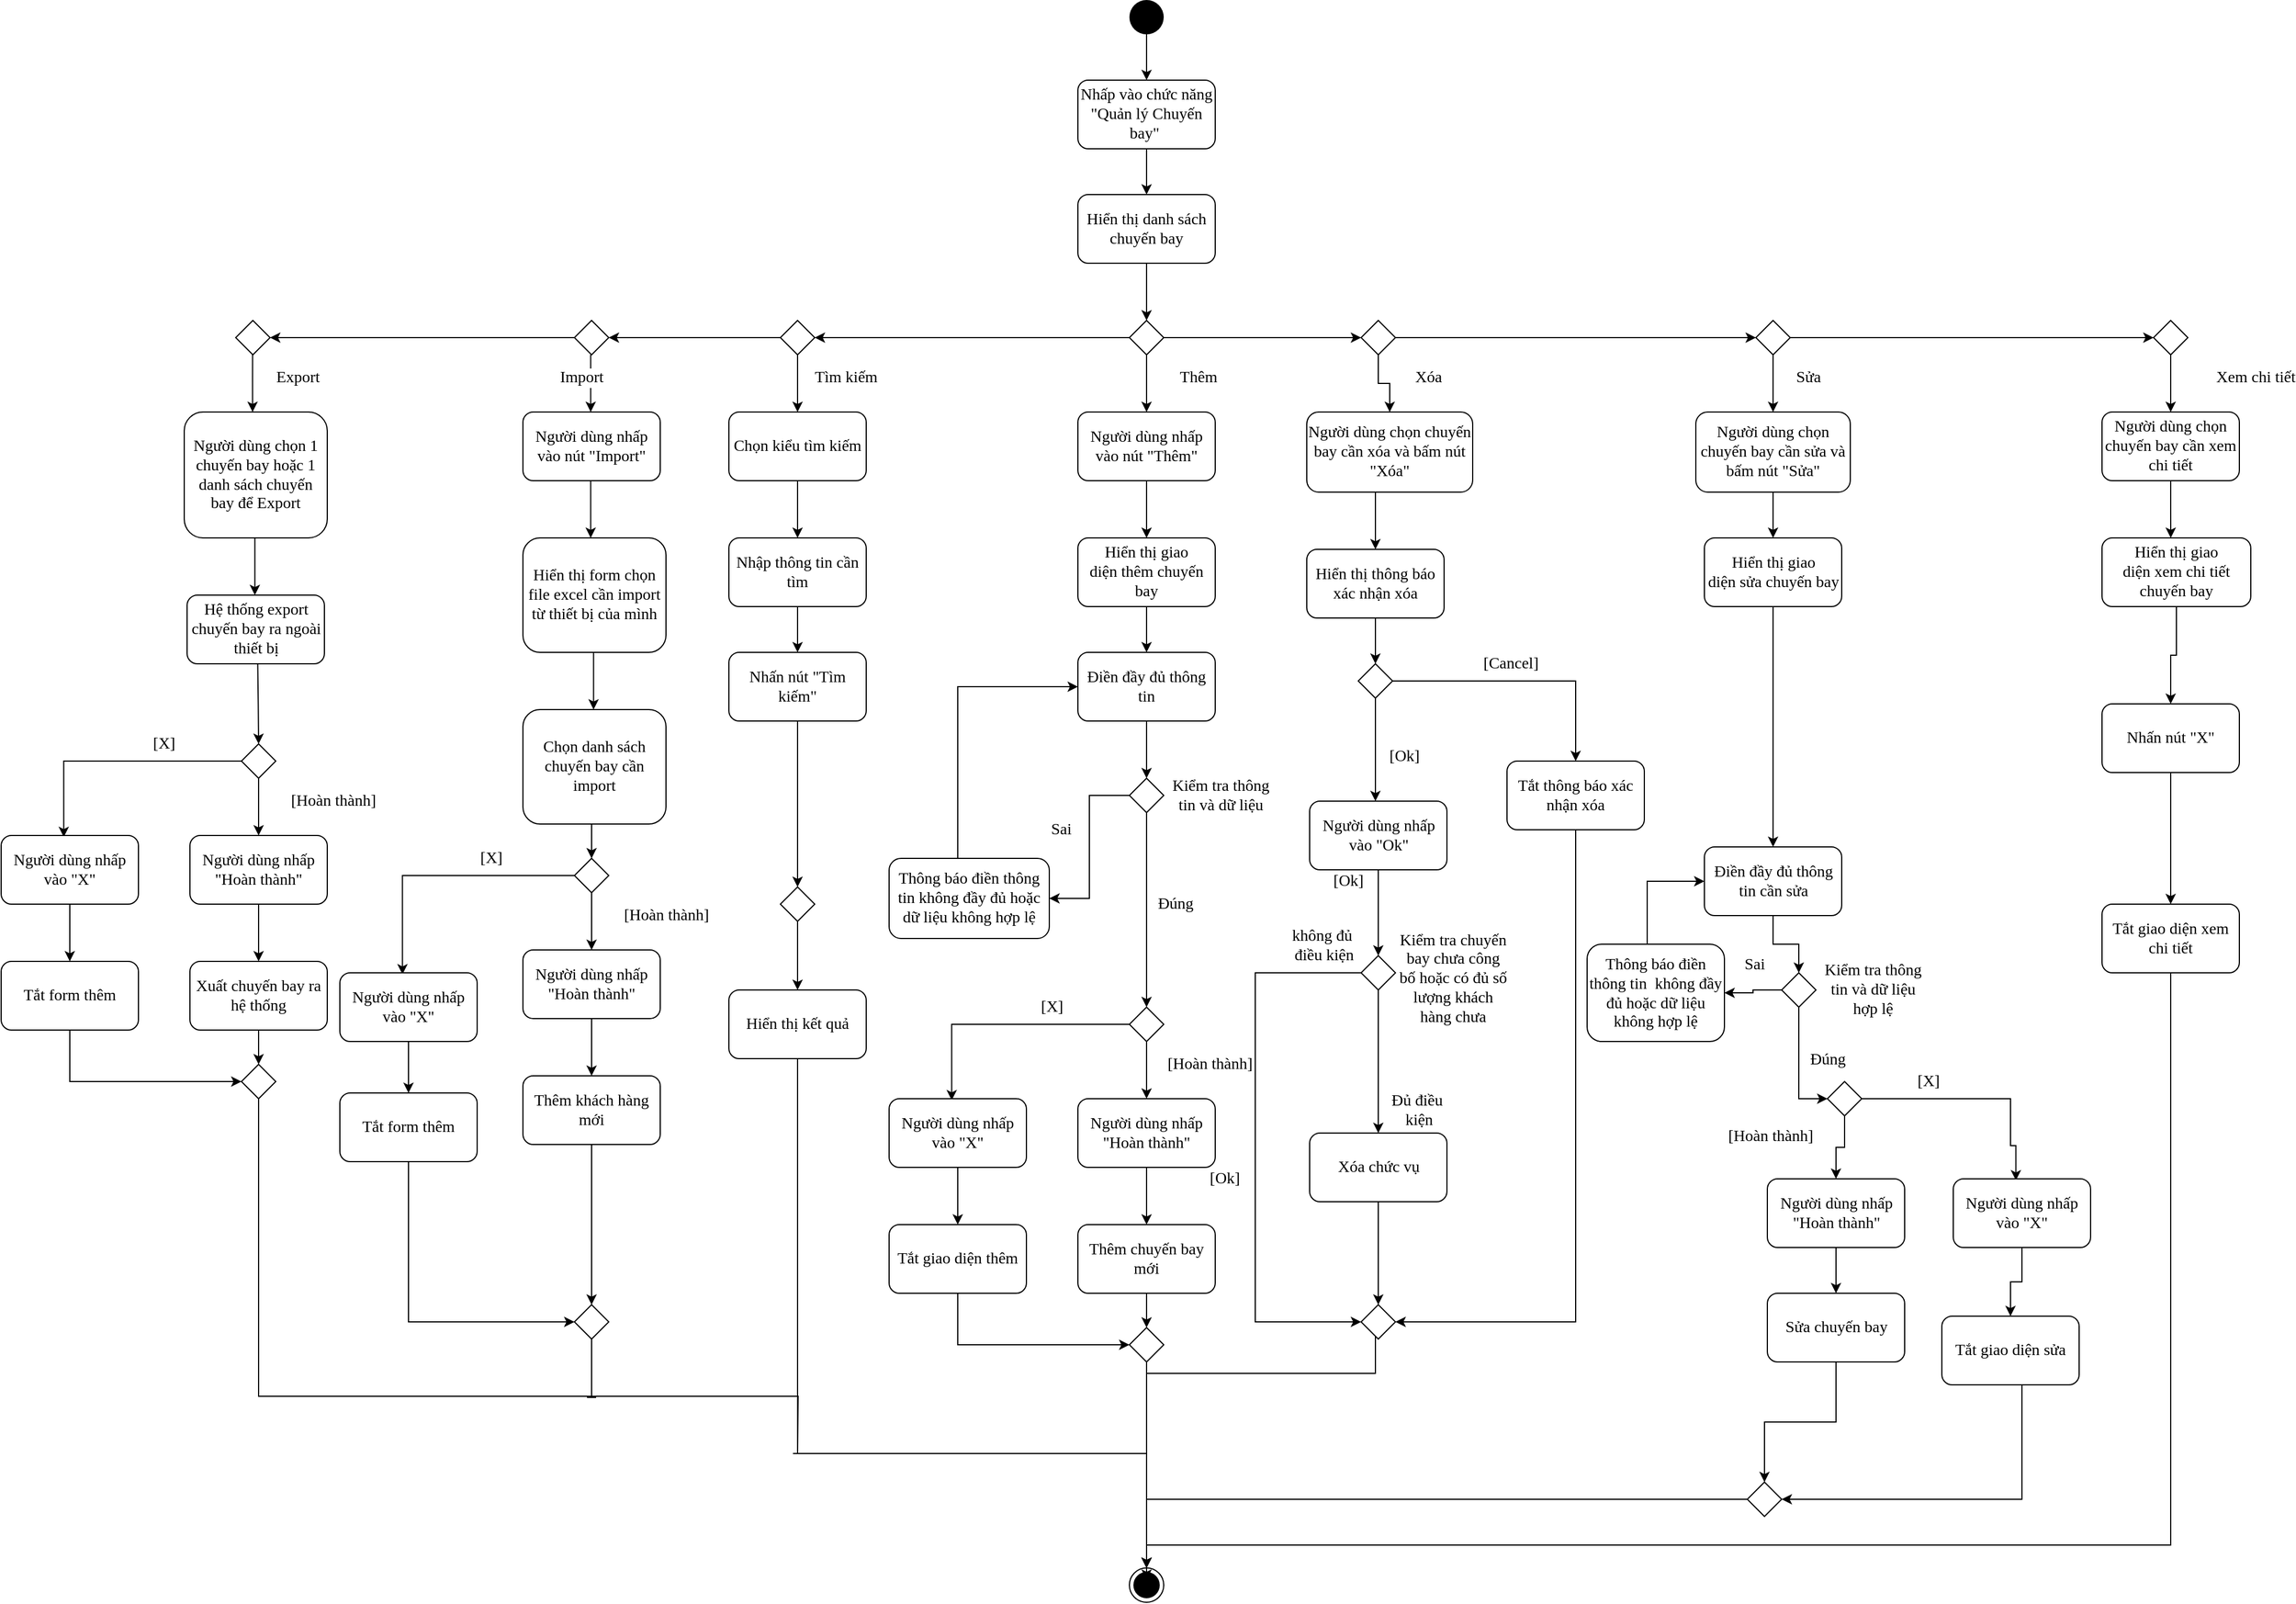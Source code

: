 <mxfile version="16.1.0" type="google"><diagram id="R2lEEEUBdFMjLlhIrx00" name="Page-1"><mxGraphModel dx="1718" dy="425" grid="1" gridSize="10" guides="1" tooltips="1" connect="1" arrows="1" fold="1" page="1" pageScale="1" pageWidth="850" pageHeight="1100" math="0" shadow="0" extFonts="Permanent Marker^https://fonts.googleapis.com/css?family=Permanent+Marker"><root><mxCell id="0"/><mxCell id="1" parent="0"/><mxCell id="jmTjgNP2P7F3Bkc6Ogm5-1" style="edgeStyle=orthogonalEdgeStyle;rounded=0;orthogonalLoop=1;jettySize=auto;html=1;fontFamily=Verdana;fontSize=14;" edge="1" parent="1" source="jmTjgNP2P7F3Bkc6Ogm5-2" target="jmTjgNP2P7F3Bkc6Ogm5-4"><mxGeometry relative="1" as="geometry"/></mxCell><mxCell id="jmTjgNP2P7F3Bkc6Ogm5-2" value="" style="ellipse;fillColor=#000000;strokeColor=none;fontFamily=Verdana;fontSize=14;" vertex="1" parent="1"><mxGeometry x="370" y="70" width="30" height="30" as="geometry"/></mxCell><mxCell id="jmTjgNP2P7F3Bkc6Ogm5-3" style="edgeStyle=orthogonalEdgeStyle;rounded=0;orthogonalLoop=1;jettySize=auto;html=1;fontFamily=Verdana;fontSize=14;" edge="1" parent="1" source="jmTjgNP2P7F3Bkc6Ogm5-4" target="jmTjgNP2P7F3Bkc6Ogm5-6"><mxGeometry relative="1" as="geometry"/></mxCell><mxCell id="jmTjgNP2P7F3Bkc6Ogm5-4" value="Nhấp vào chức năng &quot;Quản lý Chuyến bay&quot;&amp;nbsp;" style="rounded=1;whiteSpace=wrap;html=1;fontFamily=Verdana;fontSize=14;" vertex="1" parent="1"><mxGeometry x="325" y="140" width="120" height="60" as="geometry"/></mxCell><mxCell id="jmTjgNP2P7F3Bkc6Ogm5-5" style="edgeStyle=orthogonalEdgeStyle;rounded=0;orthogonalLoop=1;jettySize=auto;html=1;entryX=0.5;entryY=0;entryDx=0;entryDy=0;fontFamily=Verdana;fontSize=14;" edge="1" parent="1" source="jmTjgNP2P7F3Bkc6Ogm5-6" target="jmTjgNP2P7F3Bkc6Ogm5-13"><mxGeometry relative="1" as="geometry"/></mxCell><mxCell id="jmTjgNP2P7F3Bkc6Ogm5-6" value="&lt;span style=&quot;font-size: 14px&quot;&gt;Hiển thị danh sách chuyến bay&lt;/span&gt;" style="rounded=1;whiteSpace=wrap;html=1;fontFamily=Verdana;fontSize=14;" vertex="1" parent="1"><mxGeometry x="325" y="240" width="120" height="60" as="geometry"/></mxCell><mxCell id="jmTjgNP2P7F3Bkc6Ogm5-7" style="edgeStyle=orthogonalEdgeStyle;rounded=0;orthogonalLoop=1;jettySize=auto;html=1;fontFamily=Verdana;entryX=0.5;entryY=0;entryDx=0;entryDy=0;fontSize=14;" edge="1" parent="1" source="jmTjgNP2P7F3Bkc6Ogm5-13" target="jmTjgNP2P7F3Bkc6Ogm5-25"><mxGeometry relative="1" as="geometry"><mxPoint x="390" y="430" as="targetPoint"/><Array as="points"/></mxGeometry></mxCell><mxCell id="jmTjgNP2P7F3Bkc6Ogm5-8" value="Thêm" style="edgeLabel;html=1;align=center;verticalAlign=middle;resizable=0;points=[];fontFamily=Verdana;fontSize=14;" vertex="1" connectable="0" parent="jmTjgNP2P7F3Bkc6Ogm5-7"><mxGeometry x="0.241" y="1" relative="1" as="geometry"><mxPoint x="44" y="-10.83" as="offset"/></mxGeometry></mxCell><mxCell id="jmTjgNP2P7F3Bkc6Ogm5-9" style="edgeStyle=orthogonalEdgeStyle;rounded=0;orthogonalLoop=1;jettySize=auto;html=1;entryX=0;entryY=0.5;entryDx=0;entryDy=0;fontFamily=Verdana;fontSize=14;" edge="1" parent="1" source="jmTjgNP2P7F3Bkc6Ogm5-13" target="jmTjgNP2P7F3Bkc6Ogm5-38"><mxGeometry relative="1" as="geometry"/></mxCell><mxCell id="jmTjgNP2P7F3Bkc6Ogm5-10" value="Xóa" style="edgeLabel;html=1;align=center;verticalAlign=middle;resizable=0;points=[];fontFamily=Verdana;fontSize=14;" vertex="1" connectable="0" parent="jmTjgNP2P7F3Bkc6Ogm5-9"><mxGeometry x="0.148" y="2" relative="1" as="geometry"><mxPoint x="132" y="37" as="offset"/></mxGeometry></mxCell><mxCell id="jmTjgNP2P7F3Bkc6Ogm5-11" style="edgeStyle=orthogonalEdgeStyle;rounded=0;orthogonalLoop=1;jettySize=auto;html=1;entryX=1;entryY=0.5;entryDx=0;entryDy=0;fontFamily=Verdana;fontSize=14;" edge="1" parent="1" source="jmTjgNP2P7F3Bkc6Ogm5-13" target="jmTjgNP2P7F3Bkc6Ogm5-77"><mxGeometry relative="1" as="geometry"/></mxCell><mxCell id="jmTjgNP2P7F3Bkc6Ogm5-12" value="&lt;span style=&quot;font-size: 14px&quot;&gt;Tìm kiếm&lt;/span&gt;" style="edgeLabel;html=1;align=center;verticalAlign=middle;resizable=0;points=[];fontFamily=Verdana;fontSize=14;" vertex="1" connectable="0" parent="jmTjgNP2P7F3Bkc6Ogm5-11"><mxGeometry x="0.184" y="2" relative="1" as="geometry"><mxPoint x="-85" y="33" as="offset"/></mxGeometry></mxCell><mxCell id="jmTjgNP2P7F3Bkc6Ogm5-13" value="" style="rhombus;fontFamily=Verdana;fontSize=14;" vertex="1" parent="1"><mxGeometry x="370" y="350" width="30" height="30" as="geometry"/></mxCell><mxCell id="jmTjgNP2P7F3Bkc6Ogm5-14" style="edgeStyle=orthogonalEdgeStyle;rounded=0;orthogonalLoop=1;jettySize=auto;html=1;fontFamily=Verdana;fontSize=14;" edge="1" parent="1" source="jmTjgNP2P7F3Bkc6Ogm5-15" target="jmTjgNP2P7F3Bkc6Ogm5-17"><mxGeometry relative="1" as="geometry"/></mxCell><mxCell id="jmTjgNP2P7F3Bkc6Ogm5-15" value="&lt;span style=&quot;font-size: 14px&quot;&gt;Hiển thị&amp;nbsp;&lt;/span&gt;giao diện&lt;span style=&quot;font-size: 14px&quot;&gt;&amp;nbsp;thêm chuyến bay&lt;br&gt;&lt;/span&gt;" style="rounded=1;whiteSpace=wrap;html=1;fontFamily=Verdana;fontSize=14;" vertex="1" parent="1"><mxGeometry x="325" y="540" width="120" height="60" as="geometry"/></mxCell><mxCell id="jmTjgNP2P7F3Bkc6Ogm5-16" style="edgeStyle=orthogonalEdgeStyle;rounded=0;orthogonalLoop=1;jettySize=auto;html=1;entryX=0.5;entryY=0;entryDx=0;entryDy=0;fontFamily=Verdana;fontSize=14;" edge="1" parent="1" source="jmTjgNP2P7F3Bkc6Ogm5-17" target="jmTjgNP2P7F3Bkc6Ogm5-88"><mxGeometry relative="1" as="geometry"/></mxCell><mxCell id="jmTjgNP2P7F3Bkc6Ogm5-17" value="Điền đầy đủ thông tin" style="rounded=1;whiteSpace=wrap;html=1;fontFamily=Verdana;fontSize=14;" vertex="1" parent="1"><mxGeometry x="325" y="640" width="120" height="60" as="geometry"/></mxCell><mxCell id="jmTjgNP2P7F3Bkc6Ogm5-18" style="edgeStyle=orthogonalEdgeStyle;rounded=0;orthogonalLoop=1;jettySize=auto;html=1;fontFamily=Verdana;fontSize=14;" edge="1" parent="1" source="jmTjgNP2P7F3Bkc6Ogm5-19" target="jmTjgNP2P7F3Bkc6Ogm5-27"><mxGeometry relative="1" as="geometry"/></mxCell><mxCell id="jmTjgNP2P7F3Bkc6Ogm5-19" value="Người dùng nhấp &quot;Hoàn thành&quot;" style="rounded=1;whiteSpace=wrap;html=1;fontFamily=Verdana;fontSize=14;" vertex="1" parent="1"><mxGeometry x="325" y="1030" width="120" height="60" as="geometry"/></mxCell><mxCell id="jmTjgNP2P7F3Bkc6Ogm5-20" value="[Hoàn thành]" style="edgeStyle=orthogonalEdgeStyle;rounded=0;orthogonalLoop=1;jettySize=auto;html=1;entryX=0.5;entryY=0;entryDx=0;entryDy=0;fontFamily=Verdana;fontSize=14;" edge="1" parent="1" source="jmTjgNP2P7F3Bkc6Ogm5-23" target="jmTjgNP2P7F3Bkc6Ogm5-19"><mxGeometry x="-0.2" y="55" relative="1" as="geometry"><Array as="points"><mxPoint x="385" y="1000"/><mxPoint x="385" y="1000"/></Array><mxPoint as="offset"/></mxGeometry></mxCell><mxCell id="jmTjgNP2P7F3Bkc6Ogm5-21" style="edgeStyle=orthogonalEdgeStyle;rounded=0;orthogonalLoop=1;jettySize=auto;html=1;entryX=0.456;entryY=0.023;entryDx=0;entryDy=0;entryPerimeter=0;fontFamily=Verdana;fontSize=14;" edge="1" parent="1" source="jmTjgNP2P7F3Bkc6Ogm5-23" target="jmTjgNP2P7F3Bkc6Ogm5-29"><mxGeometry relative="1" as="geometry"/></mxCell><mxCell id="jmTjgNP2P7F3Bkc6Ogm5-22" value="[X]" style="edgeLabel;html=1;align=center;verticalAlign=middle;resizable=0;points=[];fontFamily=Verdana;fontSize=14;" vertex="1" connectable="0" parent="jmTjgNP2P7F3Bkc6Ogm5-21"><mxGeometry x="-0.407" relative="1" as="geometry"><mxPoint x="-3.17" y="-15" as="offset"/></mxGeometry></mxCell><mxCell id="jmTjgNP2P7F3Bkc6Ogm5-23" value="" style="rhombus;fontFamily=Verdana;fontSize=14;" vertex="1" parent="1"><mxGeometry x="370" y="950" width="30" height="30" as="geometry"/></mxCell><mxCell id="jmTjgNP2P7F3Bkc6Ogm5-24" style="edgeStyle=orthogonalEdgeStyle;rounded=0;orthogonalLoop=1;jettySize=auto;html=1;fontFamily=Verdana;fontSize=14;" edge="1" parent="1" source="jmTjgNP2P7F3Bkc6Ogm5-25" target="jmTjgNP2P7F3Bkc6Ogm5-15"><mxGeometry relative="1" as="geometry"/></mxCell><mxCell id="jmTjgNP2P7F3Bkc6Ogm5-25" value="Người dùng nhấp vào nút &quot;Thêm&quot;" style="rounded=1;whiteSpace=wrap;html=1;fontFamily=Verdana;fontSize=14;" vertex="1" parent="1"><mxGeometry x="325" y="430" width="120" height="60" as="geometry"/></mxCell><mxCell id="jmTjgNP2P7F3Bkc6Ogm5-26" style="edgeStyle=orthogonalEdgeStyle;rounded=0;orthogonalLoop=1;jettySize=auto;html=1;entryX=0.5;entryY=0;entryDx=0;entryDy=0;fontFamily=Verdana;fontSize=14;" edge="1" parent="1" source="jmTjgNP2P7F3Bkc6Ogm5-27" target="jmTjgNP2P7F3Bkc6Ogm5-34"><mxGeometry relative="1" as="geometry"/></mxCell><mxCell id="jmTjgNP2P7F3Bkc6Ogm5-27" value="Thêm chuyến bay mới" style="rounded=1;whiteSpace=wrap;html=1;fontFamily=Verdana;fontSize=14;" vertex="1" parent="1"><mxGeometry x="325" y="1140" width="120" height="60" as="geometry"/></mxCell><mxCell id="jmTjgNP2P7F3Bkc6Ogm5-28" style="edgeStyle=orthogonalEdgeStyle;rounded=0;orthogonalLoop=1;jettySize=auto;html=1;entryX=0.5;entryY=0;entryDx=0;entryDy=0;fontFamily=Verdana;fontSize=14;" edge="1" parent="1" source="jmTjgNP2P7F3Bkc6Ogm5-29" target="jmTjgNP2P7F3Bkc6Ogm5-31"><mxGeometry relative="1" as="geometry"/></mxCell><mxCell id="jmTjgNP2P7F3Bkc6Ogm5-29" value="Người dùng nhấp vào &quot;X&quot;" style="rounded=1;whiteSpace=wrap;html=1;fontFamily=Verdana;fontSize=14;" vertex="1" parent="1"><mxGeometry x="160" y="1030" width="120" height="60" as="geometry"/></mxCell><mxCell id="jmTjgNP2P7F3Bkc6Ogm5-30" style="edgeStyle=orthogonalEdgeStyle;rounded=0;orthogonalLoop=1;jettySize=auto;html=1;entryX=0;entryY=0.5;entryDx=0;entryDy=0;fontFamily=Verdana;fontSize=14;" edge="1" parent="1" source="jmTjgNP2P7F3Bkc6Ogm5-31" target="jmTjgNP2P7F3Bkc6Ogm5-34"><mxGeometry relative="1" as="geometry"><Array as="points"><mxPoint x="220" y="1245"/></Array></mxGeometry></mxCell><mxCell id="jmTjgNP2P7F3Bkc6Ogm5-31" value="&lt;span style=&quot;font-size: 14px&quot;&gt;Tắt&amp;nbsp;&lt;/span&gt;giao diện&lt;span style=&quot;font-size: 14px&quot;&gt;&amp;nbsp;thêm&lt;/span&gt;" style="rounded=1;whiteSpace=wrap;html=1;fontFamily=Verdana;fontSize=14;" vertex="1" parent="1"><mxGeometry x="160" y="1140" width="120" height="60" as="geometry"/></mxCell><mxCell id="jmTjgNP2P7F3Bkc6Ogm5-32" value="" style="ellipse;html=1;shape=endState;fillColor=#000000;strokeColor=#000000;fontFamily=Verdana;fontSize=14;" vertex="1" parent="1"><mxGeometry x="370" y="1440" width="30" height="30" as="geometry"/></mxCell><mxCell id="jmTjgNP2P7F3Bkc6Ogm5-33" style="edgeStyle=orthogonalEdgeStyle;rounded=0;orthogonalLoop=1;jettySize=auto;html=1;fontFamily=Verdana;fontSize=14;" edge="1" parent="1" source="jmTjgNP2P7F3Bkc6Ogm5-34" target="jmTjgNP2P7F3Bkc6Ogm5-32"><mxGeometry relative="1" as="geometry"/></mxCell><mxCell id="jmTjgNP2P7F3Bkc6Ogm5-34" value="" style="rhombus;fontFamily=Verdana;fontSize=14;" vertex="1" parent="1"><mxGeometry x="370" y="1230" width="30" height="30" as="geometry"/></mxCell><mxCell id="jmTjgNP2P7F3Bkc6Ogm5-35" style="edgeStyle=orthogonalEdgeStyle;rounded=0;orthogonalLoop=1;jettySize=auto;html=1;entryX=0.5;entryY=0;entryDx=0;entryDy=0;fontFamily=Verdana;fontSize=14;" edge="1" parent="1" source="jmTjgNP2P7F3Bkc6Ogm5-38" target="jmTjgNP2P7F3Bkc6Ogm5-40"><mxGeometry relative="1" as="geometry"/></mxCell><mxCell id="jmTjgNP2P7F3Bkc6Ogm5-36" style="edgeStyle=orthogonalEdgeStyle;rounded=0;orthogonalLoop=1;jettySize=auto;html=1;fontFamily=Verdana;fontSize=14;" edge="1" parent="1" source="jmTjgNP2P7F3Bkc6Ogm5-38" target="jmTjgNP2P7F3Bkc6Ogm5-58"><mxGeometry relative="1" as="geometry"/></mxCell><mxCell id="jmTjgNP2P7F3Bkc6Ogm5-37" value="Sửa" style="edgeLabel;html=1;align=center;verticalAlign=middle;resizable=0;points=[];fontFamily=Verdana;fontSize=14;" vertex="1" connectable="0" parent="jmTjgNP2P7F3Bkc6Ogm5-36"><mxGeometry x="-0.197" y="3" relative="1" as="geometry"><mxPoint x="234" y="38" as="offset"/></mxGeometry></mxCell><mxCell id="jmTjgNP2P7F3Bkc6Ogm5-38" value="" style="rhombus;fontFamily=Verdana;fontSize=14;" vertex="1" parent="1"><mxGeometry x="572.5" y="350" width="30" height="30" as="geometry"/></mxCell><mxCell id="jmTjgNP2P7F3Bkc6Ogm5-39" style="edgeStyle=orthogonalEdgeStyle;rounded=0;orthogonalLoop=1;jettySize=auto;html=1;fontFamily=Verdana;fontSize=14;" edge="1" parent="1" source="jmTjgNP2P7F3Bkc6Ogm5-40" target="jmTjgNP2P7F3Bkc6Ogm5-42"><mxGeometry relative="1" as="geometry"><Array as="points"><mxPoint x="585" y="510"/><mxPoint x="585" y="510"/></Array></mxGeometry></mxCell><mxCell id="jmTjgNP2P7F3Bkc6Ogm5-40" value="Người dùng chọn chuyến bay cần xóa và bấm nút &quot;Xóa&quot;" style="rounded=1;whiteSpace=wrap;html=1;fontFamily=Verdana;fontSize=14;" vertex="1" parent="1"><mxGeometry x="525" y="430" width="145" height="70" as="geometry"/></mxCell><mxCell id="jmTjgNP2P7F3Bkc6Ogm5-41" style="edgeStyle=orthogonalEdgeStyle;rounded=0;orthogonalLoop=1;jettySize=auto;html=1;entryX=0.5;entryY=0;entryDx=0;entryDy=0;fontFamily=Verdana;fontSize=14;" edge="1" parent="1" source="jmTjgNP2P7F3Bkc6Ogm5-42" target="jmTjgNP2P7F3Bkc6Ogm5-47"><mxGeometry relative="1" as="geometry"><Array as="points"><mxPoint x="585" y="610"/><mxPoint x="585" y="610"/></Array></mxGeometry></mxCell><mxCell id="jmTjgNP2P7F3Bkc6Ogm5-42" value="&lt;span style=&quot;font-size: 14px&quot;&gt;Hiển thị thông báo xác nhận xóa&lt;/span&gt;" style="rounded=1;whiteSpace=wrap;html=1;fontFamily=Verdana;fontSize=14;" vertex="1" parent="1"><mxGeometry x="525" y="550" width="120" height="60" as="geometry"/></mxCell><mxCell id="jmTjgNP2P7F3Bkc6Ogm5-43" style="edgeStyle=orthogonalEdgeStyle;rounded=0;orthogonalLoop=1;jettySize=auto;html=1;fontFamily=Verdana;fontSize=14;" edge="1" parent="1" source="jmTjgNP2P7F3Bkc6Ogm5-47" target="jmTjgNP2P7F3Bkc6Ogm5-48"><mxGeometry relative="1" as="geometry"><Array as="points"><mxPoint x="585" y="710"/><mxPoint x="585" y="710"/></Array></mxGeometry></mxCell><mxCell id="jmTjgNP2P7F3Bkc6Ogm5-44" value="[Ok]" style="edgeLabel;html=1;align=center;verticalAlign=middle;resizable=0;points=[];fontFamily=Verdana;fontSize=14;" vertex="1" connectable="0" parent="jmTjgNP2P7F3Bkc6Ogm5-43"><mxGeometry x="0.267" y="-2" relative="1" as="geometry"><mxPoint x="27" y="-6.67" as="offset"/></mxGeometry></mxCell><mxCell id="jmTjgNP2P7F3Bkc6Ogm5-45" style="edgeStyle=orthogonalEdgeStyle;rounded=0;orthogonalLoop=1;jettySize=auto;html=1;entryX=0.5;entryY=0;entryDx=0;entryDy=0;fontFamily=Verdana;fontSize=14;" edge="1" parent="1" source="jmTjgNP2P7F3Bkc6Ogm5-47" target="jmTjgNP2P7F3Bkc6Ogm5-52"><mxGeometry relative="1" as="geometry"/></mxCell><mxCell id="jmTjgNP2P7F3Bkc6Ogm5-46" value="[Cancel]" style="edgeLabel;html=1;align=center;verticalAlign=middle;resizable=0;points=[];fontFamily=Verdana;fontSize=14;" vertex="1" connectable="0" parent="jmTjgNP2P7F3Bkc6Ogm5-45"><mxGeometry x="-0.014" y="3" relative="1" as="geometry"><mxPoint x="-10.83" y="-12" as="offset"/></mxGeometry></mxCell><mxCell id="jmTjgNP2P7F3Bkc6Ogm5-47" value="" style="rhombus;fontFamily=Verdana;fontSize=14;" vertex="1" parent="1"><mxGeometry x="570" y="650" width="30" height="30" as="geometry"/></mxCell><mxCell id="jmTjgNP2P7F3Bkc6Ogm5-48" value="Người dùng nhấp vào &quot;Ok&quot;" style="rounded=1;whiteSpace=wrap;html=1;fontFamily=Verdana;fontSize=14;" vertex="1" parent="1"><mxGeometry x="527.5" y="770" width="120" height="60" as="geometry"/></mxCell><mxCell id="jmTjgNP2P7F3Bkc6Ogm5-49" style="edgeStyle=orthogonalEdgeStyle;rounded=0;orthogonalLoop=1;jettySize=auto;html=1;fontFamily=Verdana;fontSize=14;entryX=0.5;entryY=0;entryDx=0;entryDy=0;" edge="1" parent="1" source="jmTjgNP2P7F3Bkc6Ogm5-50" target="jmTjgNP2P7F3Bkc6Ogm5-54"><mxGeometry relative="1" as="geometry"><Array as="points"><mxPoint x="588" y="1150"/><mxPoint x="588" y="1150"/></Array></mxGeometry></mxCell><mxCell id="jmTjgNP2P7F3Bkc6Ogm5-50" value="Xóa chức vụ" style="rounded=1;whiteSpace=wrap;html=1;fontFamily=Verdana;fontSize=14;" vertex="1" parent="1"><mxGeometry x="527.5" y="1060" width="120" height="60" as="geometry"/></mxCell><mxCell id="jmTjgNP2P7F3Bkc6Ogm5-51" style="edgeStyle=orthogonalEdgeStyle;rounded=0;orthogonalLoop=1;jettySize=auto;html=1;entryX=1;entryY=0.5;entryDx=0;entryDy=0;" edge="1" parent="1" source="jmTjgNP2P7F3Bkc6Ogm5-52" target="jmTjgNP2P7F3Bkc6Ogm5-54"><mxGeometry relative="1" as="geometry"><Array as="points"><mxPoint x="760" y="1225"/></Array><mxPoint x="620" y="1240" as="targetPoint"/></mxGeometry></mxCell><mxCell id="jmTjgNP2P7F3Bkc6Ogm5-52" value="Tắt thông báo xác nhận xóa" style="rounded=1;whiteSpace=wrap;html=1;fontFamily=Verdana;fontSize=14;" vertex="1" parent="1"><mxGeometry x="700" y="735" width="120" height="60" as="geometry"/></mxCell><mxCell id="jmTjgNP2P7F3Bkc6Ogm5-53" style="edgeStyle=orthogonalEdgeStyle;rounded=0;orthogonalLoop=1;jettySize=auto;html=1;fontFamily=Verdana;fontSize=14;" edge="1" parent="1" source="jmTjgNP2P7F3Bkc6Ogm5-54" target="jmTjgNP2P7F3Bkc6Ogm5-32"><mxGeometry relative="1" as="geometry"><Array as="points"><mxPoint x="585" y="1270"/><mxPoint x="385" y="1270"/></Array></mxGeometry></mxCell><mxCell id="jmTjgNP2P7F3Bkc6Ogm5-54" value="" style="rhombus;fontFamily=Verdana;fontSize=14;" vertex="1" parent="1"><mxGeometry x="572.5" y="1210" width="30" height="30" as="geometry"/></mxCell><mxCell id="jmTjgNP2P7F3Bkc6Ogm5-55" style="edgeStyle=orthogonalEdgeStyle;rounded=0;orthogonalLoop=1;jettySize=auto;html=1;entryX=0.5;entryY=0;entryDx=0;entryDy=0;fontFamily=Verdana;fontSize=14;" edge="1" parent="1" source="jmTjgNP2P7F3Bkc6Ogm5-58" target="jmTjgNP2P7F3Bkc6Ogm5-60"><mxGeometry relative="1" as="geometry"/></mxCell><mxCell id="jmTjgNP2P7F3Bkc6Ogm5-56" style="edgeStyle=orthogonalEdgeStyle;rounded=0;orthogonalLoop=1;jettySize=auto;html=1;entryX=0;entryY=0.5;entryDx=0;entryDy=0;fontFamily=Verdana;fontSize=14;" edge="1" parent="1" source="jmTjgNP2P7F3Bkc6Ogm5-58" target="jmTjgNP2P7F3Bkc6Ogm5-64"><mxGeometry relative="1" as="geometry"/></mxCell><mxCell id="jmTjgNP2P7F3Bkc6Ogm5-57" value="Xem chi tiết" style="edgeLabel;html=1;align=center;verticalAlign=middle;resizable=0;points=[];fontFamily=Verdana;fontSize=14;" vertex="1" connectable="0" parent="jmTjgNP2P7F3Bkc6Ogm5-56"><mxGeometry x="0.077" y="1" relative="1" as="geometry"><mxPoint x="235" y="36" as="offset"/></mxGeometry></mxCell><mxCell id="jmTjgNP2P7F3Bkc6Ogm5-58" value="" style="rhombus;fontFamily=Verdana;fontSize=14;" vertex="1" parent="1"><mxGeometry x="917.5" y="350" width="30" height="30" as="geometry"/></mxCell><mxCell id="jmTjgNP2P7F3Bkc6Ogm5-59" style="edgeStyle=orthogonalEdgeStyle;rounded=0;orthogonalLoop=1;jettySize=auto;html=1;fontFamily=Verdana;fontSize=14;" edge="1" parent="1" source="jmTjgNP2P7F3Bkc6Ogm5-60" target="jmTjgNP2P7F3Bkc6Ogm5-62"><mxGeometry relative="1" as="geometry"/></mxCell><mxCell id="jmTjgNP2P7F3Bkc6Ogm5-60" value="Người dùng chọn chuyến bay cần sửa và bấm nút &quot;Sửa&quot;" style="rounded=1;whiteSpace=wrap;html=1;fontFamily=Verdana;fontSize=14;" vertex="1" parent="1"><mxGeometry x="865" y="430" width="135" height="70" as="geometry"/></mxCell><mxCell id="jmTjgNP2P7F3Bkc6Ogm5-61" style="edgeStyle=orthogonalEdgeStyle;rounded=0;orthogonalLoop=1;jettySize=auto;html=1;" edge="1" parent="1" source="jmTjgNP2P7F3Bkc6Ogm5-62" target="jmTjgNP2P7F3Bkc6Ogm5-93"><mxGeometry relative="1" as="geometry"/></mxCell><mxCell id="jmTjgNP2P7F3Bkc6Ogm5-62" value="Hiển thị giao diện&amp;nbsp;sửa chuyến bay" style="rounded=1;whiteSpace=wrap;html=1;fontFamily=Verdana;fontSize=14;" vertex="1" parent="1"><mxGeometry x="872.5" y="540" width="120" height="60" as="geometry"/></mxCell><mxCell id="jmTjgNP2P7F3Bkc6Ogm5-63" style="edgeStyle=orthogonalEdgeStyle;rounded=0;orthogonalLoop=1;jettySize=auto;html=1;fontFamily=Verdana;fontSize=14;" edge="1" parent="1" source="jmTjgNP2P7F3Bkc6Ogm5-64" target="jmTjgNP2P7F3Bkc6Ogm5-66"><mxGeometry relative="1" as="geometry"/></mxCell><mxCell id="jmTjgNP2P7F3Bkc6Ogm5-64" value="" style="rhombus;fontFamily=Verdana;fontSize=14;" vertex="1" parent="1"><mxGeometry x="1265" y="350" width="30" height="30" as="geometry"/></mxCell><mxCell id="jmTjgNP2P7F3Bkc6Ogm5-65" style="edgeStyle=orthogonalEdgeStyle;rounded=0;orthogonalLoop=1;jettySize=auto;html=1;fontFamily=Verdana;fontSize=14;entryX=0.462;entryY=0;entryDx=0;entryDy=0;entryPerimeter=0;" edge="1" parent="1" source="jmTjgNP2P7F3Bkc6Ogm5-66" target="jmTjgNP2P7F3Bkc6Ogm5-70"><mxGeometry relative="1" as="geometry"/></mxCell><mxCell id="jmTjgNP2P7F3Bkc6Ogm5-66" value="Người dùng chọn chuyến bay cần xem chi tiết" style="rounded=1;whiteSpace=wrap;html=1;fontFamily=Verdana;fontSize=14;" vertex="1" parent="1"><mxGeometry x="1220" y="430" width="120" height="60" as="geometry"/></mxCell><mxCell id="jmTjgNP2P7F3Bkc6Ogm5-67" style="edgeStyle=orthogonalEdgeStyle;rounded=0;orthogonalLoop=1;jettySize=auto;html=1;entryX=0.5;entryY=0;entryDx=0;entryDy=0;fontFamily=Verdana;fontSize=14;" edge="1" parent="1" source="jmTjgNP2P7F3Bkc6Ogm5-68" target="jmTjgNP2P7F3Bkc6Ogm5-32"><mxGeometry relative="1" as="geometry"/></mxCell><mxCell id="jmTjgNP2P7F3Bkc6Ogm5-68" value="" style="rhombus;fontFamily=Verdana;fontSize=14;" vertex="1" parent="1"><mxGeometry x="910" y="1365" width="30" height="30" as="geometry"/></mxCell><mxCell id="jmTjgNP2P7F3Bkc6Ogm5-69" style="edgeStyle=orthogonalEdgeStyle;rounded=0;orthogonalLoop=1;jettySize=auto;html=1;" edge="1" parent="1" source="jmTjgNP2P7F3Bkc6Ogm5-70" target="jmTjgNP2P7F3Bkc6Ogm5-116"><mxGeometry relative="1" as="geometry"><mxPoint x="1285" y="680" as="targetPoint"/></mxGeometry></mxCell><mxCell id="jmTjgNP2P7F3Bkc6Ogm5-70" value="&lt;span style=&quot;font-size: 14px&quot;&gt;Hiển thị&amp;nbsp;&lt;/span&gt;giao diện&lt;span style=&quot;font-size: 14px&quot;&gt;&amp;nbsp;xem chi tiết chuyến bay&lt;/span&gt;" style="rounded=1;whiteSpace=wrap;html=1;fontFamily=Verdana;fontSize=14;" vertex="1" parent="1"><mxGeometry x="1220" y="540" width="130" height="60" as="geometry"/></mxCell><mxCell id="jmTjgNP2P7F3Bkc6Ogm5-71" style="edgeStyle=orthogonalEdgeStyle;rounded=0;orthogonalLoop=1;jettySize=auto;html=1;entryX=0.5;entryY=0;entryDx=0;entryDy=0;fontFamily=Verdana;fontSize=14;" edge="1" parent="1" target="jmTjgNP2P7F3Bkc6Ogm5-32"><mxGeometry relative="1" as="geometry"><Array as="points"><mxPoint x="1280" y="1420"/><mxPoint x="385" y="1420"/></Array><mxPoint x="1280" y="1295" as="sourcePoint"/></mxGeometry></mxCell><mxCell id="jmTjgNP2P7F3Bkc6Ogm5-72" style="edgeStyle=orthogonalEdgeStyle;rounded=0;orthogonalLoop=1;jettySize=auto;html=1;entryX=0.5;entryY=0;entryDx=0;entryDy=0;fontFamily=Verdana;fontSize=14;" edge="1" parent="1" source="jmTjgNP2P7F3Bkc6Ogm5-73" target="jmTjgNP2P7F3Bkc6Ogm5-79"><mxGeometry relative="1" as="geometry"/></mxCell><mxCell id="jmTjgNP2P7F3Bkc6Ogm5-73" value="&lt;span style=&quot;font-size: 14px&quot;&gt;Nhập thông tin cần tìm&lt;/span&gt;" style="rounded=1;whiteSpace=wrap;html=1;fontFamily=Verdana;fontSize=14;" vertex="1" parent="1"><mxGeometry x="20" y="540" width="120" height="60" as="geometry"/></mxCell><mxCell id="jmTjgNP2P7F3Bkc6Ogm5-74" style="edgeStyle=orthogonalEdgeStyle;rounded=0;orthogonalLoop=1;jettySize=auto;html=1;fontFamily=Verdana;fontSize=14;" edge="1" parent="1" source="jmTjgNP2P7F3Bkc6Ogm5-75" target="jmTjgNP2P7F3Bkc6Ogm5-73"><mxGeometry relative="1" as="geometry"/></mxCell><mxCell id="jmTjgNP2P7F3Bkc6Ogm5-75" value="&lt;span style=&quot;font-size: 14px&quot;&gt;Chọn kiểu tìm kiếm&lt;/span&gt;" style="rounded=1;whiteSpace=wrap;html=1;fontFamily=Verdana;fontSize=14;" vertex="1" parent="1"><mxGeometry x="20" y="430" width="120" height="60" as="geometry"/></mxCell><mxCell id="jmTjgNP2P7F3Bkc6Ogm5-76" style="edgeStyle=orthogonalEdgeStyle;rounded=0;orthogonalLoop=1;jettySize=auto;html=1;fontFamily=Verdana;fontSize=14;" edge="1" parent="1" source="jmTjgNP2P7F3Bkc6Ogm5-77" target="jmTjgNP2P7F3Bkc6Ogm5-75"><mxGeometry relative="1" as="geometry"/></mxCell><mxCell id="jmTjgNP2P7F3Bkc6Ogm5-77" value="" style="rhombus;fontFamily=Verdana;fontSize=14;" vertex="1" parent="1"><mxGeometry x="65" y="350" width="30" height="30" as="geometry"/></mxCell><mxCell id="jmTjgNP2P7F3Bkc6Ogm5-78" style="edgeStyle=orthogonalEdgeStyle;rounded=0;orthogonalLoop=1;jettySize=auto;html=1;entryX=0.5;entryY=0;entryDx=0;entryDy=0;fontFamily=Verdana;fontSize=14;" edge="1" parent="1" source="jmTjgNP2P7F3Bkc6Ogm5-79" target="jmTjgNP2P7F3Bkc6Ogm5-83"><mxGeometry relative="1" as="geometry"/></mxCell><mxCell id="jmTjgNP2P7F3Bkc6Ogm5-79" value="&lt;span style=&quot;font-size: 14px&quot;&gt;Nhấn nút &quot;Tìm kiếm&quot;&lt;/span&gt;" style="rounded=1;whiteSpace=wrap;html=1;fontFamily=Verdana;fontSize=14;" vertex="1" parent="1"><mxGeometry x="20" y="640" width="120" height="60" as="geometry"/></mxCell><mxCell id="jmTjgNP2P7F3Bkc6Ogm5-80" style="edgeStyle=orthogonalEdgeStyle;rounded=0;orthogonalLoop=1;jettySize=auto;html=1;entryX=0.5;entryY=0.344;entryDx=0;entryDy=0;entryPerimeter=0;fontFamily=Verdana;fontSize=14;" edge="1" parent="1" source="jmTjgNP2P7F3Bkc6Ogm5-81" target="jmTjgNP2P7F3Bkc6Ogm5-32"><mxGeometry relative="1" as="geometry"><Array as="points"><mxPoint x="80" y="1340"/><mxPoint x="385" y="1340"/></Array></mxGeometry></mxCell><mxCell id="jmTjgNP2P7F3Bkc6Ogm5-81" value="&lt;span style=&quot;font-size: 14px;&quot;&gt;Hiển thị kết quả&lt;/span&gt;" style="rounded=1;whiteSpace=wrap;html=1;fontFamily=Verdana;fontSize=14;" vertex="1" parent="1"><mxGeometry x="20" y="935" width="120" height="60" as="geometry"/></mxCell><mxCell id="jmTjgNP2P7F3Bkc6Ogm5-82" style="edgeStyle=orthogonalEdgeStyle;rounded=0;orthogonalLoop=1;jettySize=auto;html=1;entryX=0.5;entryY=0;entryDx=0;entryDy=0;fontFamily=Verdana;fontSize=14;" edge="1" parent="1" source="jmTjgNP2P7F3Bkc6Ogm5-83" target="jmTjgNP2P7F3Bkc6Ogm5-81"><mxGeometry relative="1" as="geometry"/></mxCell><mxCell id="jmTjgNP2P7F3Bkc6Ogm5-83" value="" style="rhombus;fontFamily=Verdana;fontSize=14;" vertex="1" parent="1"><mxGeometry x="65" y="845" width="30" height="30" as="geometry"/></mxCell><mxCell id="jmTjgNP2P7F3Bkc6Ogm5-84" style="edgeStyle=orthogonalEdgeStyle;rounded=0;orthogonalLoop=1;jettySize=auto;html=1;entryX=1;entryY=0.5;entryDx=0;entryDy=0;fontFamily=Verdana;fontSize=14;" edge="1" parent="1" source="jmTjgNP2P7F3Bkc6Ogm5-88" target="jmTjgNP2P7F3Bkc6Ogm5-90"><mxGeometry relative="1" as="geometry"/></mxCell><mxCell id="jmTjgNP2P7F3Bkc6Ogm5-85" value="Sai" style="edgeLabel;html=1;align=center;verticalAlign=middle;resizable=0;points=[];fontFamily=Verdana;fontSize=14;" vertex="1" connectable="0" parent="jmTjgNP2P7F3Bkc6Ogm5-84"><mxGeometry x="0.229" y="4" relative="1" as="geometry"><mxPoint x="-29" y="-34" as="offset"/></mxGeometry></mxCell><mxCell id="jmTjgNP2P7F3Bkc6Ogm5-86" style="edgeStyle=orthogonalEdgeStyle;rounded=0;orthogonalLoop=1;jettySize=auto;html=1;fontFamily=Verdana;fontSize=14;" edge="1" parent="1" source="jmTjgNP2P7F3Bkc6Ogm5-88" target="jmTjgNP2P7F3Bkc6Ogm5-23"><mxGeometry relative="1" as="geometry"/></mxCell><mxCell id="jmTjgNP2P7F3Bkc6Ogm5-87" value="Đúng" style="edgeLabel;html=1;align=center;verticalAlign=middle;resizable=0;points=[];fontFamily=Verdana;fontSize=14;" vertex="1" connectable="0" parent="jmTjgNP2P7F3Bkc6Ogm5-86"><mxGeometry x="-0.251" y="-3" relative="1" as="geometry"><mxPoint x="28" y="16" as="offset"/></mxGeometry></mxCell><mxCell id="jmTjgNP2P7F3Bkc6Ogm5-88" value="" style="rhombus;fontFamily=Verdana;fontSize=14;" vertex="1" parent="1"><mxGeometry x="370" y="750" width="30" height="30" as="geometry"/></mxCell><mxCell id="jmTjgNP2P7F3Bkc6Ogm5-89" style="edgeStyle=orthogonalEdgeStyle;rounded=0;orthogonalLoop=1;jettySize=auto;html=1;entryX=0;entryY=0.5;entryDx=0;entryDy=0;fontFamily=Verdana;fontSize=14;" edge="1" parent="1" source="jmTjgNP2P7F3Bkc6Ogm5-90" target="jmTjgNP2P7F3Bkc6Ogm5-17"><mxGeometry relative="1" as="geometry"><Array as="points"><mxPoint x="220" y="670"/></Array></mxGeometry></mxCell><mxCell id="jmTjgNP2P7F3Bkc6Ogm5-90" value="&lt;span style=&quot;background-color: rgb(255 , 255 , 255) ; font-size: 14px&quot;&gt;Thông báo điền thông tin không đầy đủ hoặc dữ liệu không hợp lệ&lt;/span&gt;" style="rounded=1;whiteSpace=wrap;html=1;fontFamily=Verdana;fontSize=14;" vertex="1" parent="1"><mxGeometry x="160" y="820" width="140" height="70" as="geometry"/></mxCell><mxCell id="jmTjgNP2P7F3Bkc6Ogm5-91" value="Kiểm tra thông tin và dữ liệu" style="text;html=1;strokeColor=none;fillColor=none;align=center;verticalAlign=middle;whiteSpace=wrap;rounded=0;fontFamily=Verdana;fontSize=14;" vertex="1" parent="1"><mxGeometry x="400" y="740" width="100" height="50" as="geometry"/></mxCell><mxCell id="jmTjgNP2P7F3Bkc6Ogm5-92" style="edgeStyle=orthogonalEdgeStyle;rounded=0;orthogonalLoop=1;jettySize=auto;html=1;entryX=0.5;entryY=0;entryDx=0;entryDy=0;fontFamily=Verdana;fontSize=14;" edge="1" parent="1" source="jmTjgNP2P7F3Bkc6Ogm5-93" target="jmTjgNP2P7F3Bkc6Ogm5-110"><mxGeometry relative="1" as="geometry"/></mxCell><mxCell id="jmTjgNP2P7F3Bkc6Ogm5-93" value="Điền đầy đủ thông tin cần sửa" style="rounded=1;whiteSpace=wrap;html=1;fontFamily=Verdana;fontSize=14;" vertex="1" parent="1"><mxGeometry x="872.5" y="810" width="120" height="60" as="geometry"/></mxCell><mxCell id="jmTjgNP2P7F3Bkc6Ogm5-94" style="edgeStyle=orthogonalEdgeStyle;rounded=0;orthogonalLoop=1;jettySize=auto;html=1;fontFamily=Verdana;fontSize=14;" edge="1" parent="1" source="jmTjgNP2P7F3Bkc6Ogm5-95" target="jmTjgNP2P7F3Bkc6Ogm5-101"><mxGeometry relative="1" as="geometry"/></mxCell><mxCell id="jmTjgNP2P7F3Bkc6Ogm5-95" value="Người dùng nhấp &quot;Hoàn thành&quot;" style="rounded=1;whiteSpace=wrap;html=1;fontFamily=Verdana;fontSize=14;" vertex="1" parent="1"><mxGeometry x="927.5" y="1100" width="120" height="60" as="geometry"/></mxCell><mxCell id="jmTjgNP2P7F3Bkc6Ogm5-96" style="edgeStyle=orthogonalEdgeStyle;rounded=0;orthogonalLoop=1;jettySize=auto;html=1;entryX=0.456;entryY=0.023;entryDx=0;entryDy=0;entryPerimeter=0;fontFamily=Verdana;fontSize=14;" edge="1" parent="1" source="jmTjgNP2P7F3Bkc6Ogm5-99" target="jmTjgNP2P7F3Bkc6Ogm5-103"><mxGeometry relative="1" as="geometry"><Array as="points"><mxPoint x="1140" y="1030"/><mxPoint x="1140" y="1071"/></Array></mxGeometry></mxCell><mxCell id="jmTjgNP2P7F3Bkc6Ogm5-97" value="[X]" style="edgeLabel;html=1;align=center;verticalAlign=middle;resizable=0;points=[];fontFamily=Verdana;fontSize=14;" vertex="1" connectable="0" parent="jmTjgNP2P7F3Bkc6Ogm5-96"><mxGeometry x="-0.407" relative="1" as="geometry"><mxPoint x="-3.17" y="-15" as="offset"/></mxGeometry></mxCell><mxCell id="jmTjgNP2P7F3Bkc6Ogm5-98" style="edgeStyle=orthogonalEdgeStyle;rounded=0;orthogonalLoop=1;jettySize=auto;html=1;entryX=0.5;entryY=0;entryDx=0;entryDy=0;" edge="1" parent="1" source="jmTjgNP2P7F3Bkc6Ogm5-99" target="jmTjgNP2P7F3Bkc6Ogm5-95"><mxGeometry relative="1" as="geometry"/></mxCell><mxCell id="jmTjgNP2P7F3Bkc6Ogm5-99" value="" style="rhombus;fontFamily=Verdana;fontSize=14;" vertex="1" parent="1"><mxGeometry x="980" y="1015" width="30" height="30" as="geometry"/></mxCell><mxCell id="jmTjgNP2P7F3Bkc6Ogm5-100" style="edgeStyle=orthogonalEdgeStyle;rounded=0;orthogonalLoop=1;jettySize=auto;html=1;entryX=0.5;entryY=0;entryDx=0;entryDy=0;" edge="1" parent="1" source="jmTjgNP2P7F3Bkc6Ogm5-101" target="jmTjgNP2P7F3Bkc6Ogm5-68"><mxGeometry relative="1" as="geometry"/></mxCell><mxCell id="jmTjgNP2P7F3Bkc6Ogm5-101" value="Sửa chuyến bay" style="rounded=1;whiteSpace=wrap;html=1;fontFamily=Verdana;fontSize=14;" vertex="1" parent="1"><mxGeometry x="927.5" y="1200" width="120" height="60" as="geometry"/></mxCell><mxCell id="jmTjgNP2P7F3Bkc6Ogm5-102" style="edgeStyle=orthogonalEdgeStyle;rounded=0;orthogonalLoop=1;jettySize=auto;html=1;entryX=0.5;entryY=0;entryDx=0;entryDy=0;fontFamily=Verdana;fontSize=14;" edge="1" parent="1" source="jmTjgNP2P7F3Bkc6Ogm5-103" target="jmTjgNP2P7F3Bkc6Ogm5-105"><mxGeometry relative="1" as="geometry"/></mxCell><mxCell id="jmTjgNP2P7F3Bkc6Ogm5-103" value="Người dùng nhấp vào &quot;X&quot;" style="rounded=1;whiteSpace=wrap;html=1;fontFamily=Verdana;fontSize=14;" vertex="1" parent="1"><mxGeometry x="1090" y="1100" width="120" height="60" as="geometry"/></mxCell><mxCell id="jmTjgNP2P7F3Bkc6Ogm5-104" style="edgeStyle=orthogonalEdgeStyle;rounded=0;orthogonalLoop=1;jettySize=auto;html=1;entryX=1;entryY=0.5;entryDx=0;entryDy=0;" edge="1" parent="1" source="jmTjgNP2P7F3Bkc6Ogm5-105" target="jmTjgNP2P7F3Bkc6Ogm5-68"><mxGeometry relative="1" as="geometry"><Array as="points"><mxPoint x="1150" y="1380"/></Array></mxGeometry></mxCell><mxCell id="jmTjgNP2P7F3Bkc6Ogm5-105" value="&lt;span style=&quot;font-size: 14px&quot;&gt;Tắt&amp;nbsp;&lt;/span&gt;giao diện&lt;span style=&quot;font-size: 14px&quot;&gt;&amp;nbsp;sửa&lt;/span&gt;" style="rounded=1;whiteSpace=wrap;html=1;fontFamily=Verdana;fontSize=14;" vertex="1" parent="1"><mxGeometry x="1080" y="1220" width="120" height="60" as="geometry"/></mxCell><mxCell id="jmTjgNP2P7F3Bkc6Ogm5-106" style="edgeStyle=orthogonalEdgeStyle;rounded=0;orthogonalLoop=1;jettySize=auto;html=1;entryX=1;entryY=0.5;entryDx=0;entryDy=0;fontFamily=Verdana;fontSize=14;" edge="1" parent="1" source="jmTjgNP2P7F3Bkc6Ogm5-110" target="jmTjgNP2P7F3Bkc6Ogm5-112"><mxGeometry relative="1" as="geometry"/></mxCell><mxCell id="jmTjgNP2P7F3Bkc6Ogm5-107" value="Sai" style="edgeLabel;html=1;align=center;verticalAlign=middle;resizable=0;points=[];fontFamily=Verdana;fontSize=14;" vertex="1" connectable="0" parent="jmTjgNP2P7F3Bkc6Ogm5-106"><mxGeometry x="0.229" y="4" relative="1" as="geometry"><mxPoint x="6" y="-29" as="offset"/></mxGeometry></mxCell><mxCell id="jmTjgNP2P7F3Bkc6Ogm5-108" style="edgeStyle=orthogonalEdgeStyle;rounded=0;orthogonalLoop=1;jettySize=auto;html=1;fontFamily=Verdana;fontSize=14;" edge="1" parent="1" source="jmTjgNP2P7F3Bkc6Ogm5-110" target="jmTjgNP2P7F3Bkc6Ogm5-99"><mxGeometry relative="1" as="geometry"><Array as="points"><mxPoint x="955" y="1030"/></Array></mxGeometry></mxCell><mxCell id="jmTjgNP2P7F3Bkc6Ogm5-109" value="Đúng" style="edgeLabel;html=1;align=center;verticalAlign=middle;resizable=0;points=[];fontFamily=Verdana;fontSize=14;" vertex="1" connectable="0" parent="jmTjgNP2P7F3Bkc6Ogm5-108"><mxGeometry x="-0.251" y="-3" relative="1" as="geometry"><mxPoint x="28" y="6" as="offset"/></mxGeometry></mxCell><mxCell id="jmTjgNP2P7F3Bkc6Ogm5-110" value="" style="rhombus;fontFamily=Verdana;fontSize=14;" vertex="1" parent="1"><mxGeometry x="940" y="920" width="30" height="30" as="geometry"/></mxCell><mxCell id="jmTjgNP2P7F3Bkc6Ogm5-111" style="edgeStyle=orthogonalEdgeStyle;rounded=0;orthogonalLoop=1;jettySize=auto;html=1;entryX=0;entryY=0.5;entryDx=0;entryDy=0;fontFamily=Verdana;fontSize=14;" edge="1" parent="1" source="jmTjgNP2P7F3Bkc6Ogm5-112" target="jmTjgNP2P7F3Bkc6Ogm5-93"><mxGeometry relative="1" as="geometry"><Array as="points"><mxPoint x="822.5" y="840"/></Array></mxGeometry></mxCell><mxCell id="jmTjgNP2P7F3Bkc6Ogm5-112" value="&lt;span style=&quot;background-color: rgb(255 , 255 , 255) ; font-size: 14px&quot;&gt;Thông báo điền thông tin&amp;nbsp; không đầy đủ hoặc dữ liệu không hợp lệ&lt;/span&gt;" style="rounded=1;whiteSpace=wrap;html=1;fontFamily=Verdana;fontSize=14;" vertex="1" parent="1"><mxGeometry x="770" y="895" width="120" height="85" as="geometry"/></mxCell><mxCell id="jmTjgNP2P7F3Bkc6Ogm5-113" value="Kiểm tra thông tin và dữ liệu hợp lệ" style="text;html=1;strokeColor=none;fillColor=none;align=center;verticalAlign=middle;whiteSpace=wrap;rounded=0;fontFamily=Verdana;fontSize=14;" vertex="1" parent="1"><mxGeometry x="970" y="910" width="100" height="50" as="geometry"/></mxCell><mxCell id="jmTjgNP2P7F3Bkc6Ogm5-114" value="[Hoàn thành]" style="edgeLabel;html=1;align=center;verticalAlign=middle;resizable=0;points=[];fontFamily=Verdana;fontSize=14;" vertex="1" connectable="0" parent="1"><mxGeometry x="1052.5" y="1020" as="geometry"><mxPoint x="-123" y="43" as="offset"/></mxGeometry></mxCell><mxCell id="jmTjgNP2P7F3Bkc6Ogm5-115" style="edgeStyle=orthogonalEdgeStyle;rounded=0;orthogonalLoop=1;jettySize=auto;html=1;entryX=0.5;entryY=0;entryDx=0;entryDy=0;" edge="1" parent="1" source="jmTjgNP2P7F3Bkc6Ogm5-116" target="jmTjgNP2P7F3Bkc6Ogm5-118"><mxGeometry relative="1" as="geometry"/></mxCell><mxCell id="jmTjgNP2P7F3Bkc6Ogm5-116" value="Nhấn nút &quot;X&quot;" style="rounded=1;whiteSpace=wrap;html=1;fontFamily=Verdana;fontSize=14;" vertex="1" parent="1"><mxGeometry x="1220" y="685" width="120" height="60" as="geometry"/></mxCell><mxCell id="jmTjgNP2P7F3Bkc6Ogm5-117" style="edgeStyle=orthogonalEdgeStyle;rounded=0;orthogonalLoop=1;jettySize=auto;html=1;endArrow=none;endFill=0;" edge="1" parent="1" source="jmTjgNP2P7F3Bkc6Ogm5-118"><mxGeometry relative="1" as="geometry"><mxPoint x="1280" y="1330" as="targetPoint"/></mxGeometry></mxCell><mxCell id="jmTjgNP2P7F3Bkc6Ogm5-118" value="&lt;span style=&quot;font-size: 14px&quot;&gt;Tắt&amp;nbsp;&lt;/span&gt;giao diện&lt;span style=&quot;font-size: 14px&quot;&gt;&amp;nbsp;xem chi tiết&lt;/span&gt;" style="rounded=1;whiteSpace=wrap;html=1;fontFamily=Verdana;fontSize=14;" vertex="1" parent="1"><mxGeometry x="1220" y="860" width="120" height="60" as="geometry"/></mxCell><mxCell id="jmTjgNP2P7F3Bkc6Ogm5-119" value="" style="rhombus;fontFamily=Verdana;fontSize=14;" vertex="1" parent="1"><mxGeometry x="572.5" y="905" width="30" height="30" as="geometry"/></mxCell><mxCell id="jmTjgNP2P7F3Bkc6Ogm5-120" style="edgeStyle=orthogonalEdgeStyle;rounded=0;orthogonalLoop=1;jettySize=auto;html=1;fontFamily=Verdana;fontSize=14;entryX=0.5;entryY=0;entryDx=0;entryDy=0;exitX=0.5;exitY=1;exitDx=0;exitDy=0;" edge="1" parent="1" source="jmTjgNP2P7F3Bkc6Ogm5-48" target="jmTjgNP2P7F3Bkc6Ogm5-119"><mxGeometry relative="1" as="geometry"><Array as="points"><mxPoint x="588" y="850"/><mxPoint x="588" y="850"/></Array><mxPoint x="595" y="690" as="sourcePoint"/><mxPoint x="595" y="780" as="targetPoint"/></mxGeometry></mxCell><mxCell id="jmTjgNP2P7F3Bkc6Ogm5-121" value="[Ok]" style="edgeLabel;html=1;align=center;verticalAlign=middle;resizable=0;points=[];fontFamily=Verdana;fontSize=14;" vertex="1" connectable="0" parent="jmTjgNP2P7F3Bkc6Ogm5-120"><mxGeometry x="0.267" y="-2" relative="1" as="geometry"><mxPoint x="-25" y="-38" as="offset"/></mxGeometry></mxCell><mxCell id="jmTjgNP2P7F3Bkc6Ogm5-122" value="Kiểm tra chuyến bay chưa công bố hoặc có đủ số lượng khách hàng chưa" style="text;html=1;strokeColor=none;fillColor=none;align=center;verticalAlign=middle;whiteSpace=wrap;rounded=0;fontFamily=Verdana;fontSize=14;" vertex="1" parent="1"><mxGeometry x="602.5" y="900" width="100" height="50" as="geometry"/></mxCell><mxCell id="jmTjgNP2P7F3Bkc6Ogm5-123" style="edgeStyle=orthogonalEdgeStyle;rounded=0;orthogonalLoop=1;jettySize=auto;html=1;exitX=0.5;exitY=1;exitDx=0;exitDy=0;" edge="1" parent="1" source="jmTjgNP2P7F3Bkc6Ogm5-122" target="jmTjgNP2P7F3Bkc6Ogm5-122"><mxGeometry relative="1" as="geometry"/></mxCell><mxCell id="jmTjgNP2P7F3Bkc6Ogm5-124" style="edgeStyle=orthogonalEdgeStyle;rounded=0;orthogonalLoop=1;jettySize=auto;html=1;fontFamily=Verdana;fontSize=14;exitX=0.5;exitY=1;exitDx=0;exitDy=0;" edge="1" parent="1" source="jmTjgNP2P7F3Bkc6Ogm5-119"><mxGeometry relative="1" as="geometry"><Array as="points"/><mxPoint x="587" y="1030" as="sourcePoint"/><mxPoint x="587.5" y="1060" as="targetPoint"/></mxGeometry></mxCell><mxCell id="jmTjgNP2P7F3Bkc6Ogm5-125" value="Đủ điều&lt;br&gt;&amp;nbsp;kiện" style="edgeLabel;html=1;align=center;verticalAlign=middle;resizable=0;points=[];fontFamily=Verdana;fontSize=14;" vertex="1" connectable="0" parent="jmTjgNP2P7F3Bkc6Ogm5-124"><mxGeometry x="0.267" y="-2" relative="1" as="geometry"><mxPoint x="35" y="26" as="offset"/></mxGeometry></mxCell><mxCell id="jmTjgNP2P7F3Bkc6Ogm5-126" style="edgeStyle=orthogonalEdgeStyle;rounded=0;orthogonalLoop=1;jettySize=auto;html=1;fontFamily=Verdana;fontSize=14;entryX=0;entryY=0.5;entryDx=0;entryDy=0;exitX=0;exitY=0.5;exitDx=0;exitDy=0;" edge="1" parent="1" source="jmTjgNP2P7F3Bkc6Ogm5-119" target="jmTjgNP2P7F3Bkc6Ogm5-54"><mxGeometry relative="1" as="geometry"><Array as="points"><mxPoint x="480" y="920"/><mxPoint x="480" y="1225"/></Array><mxPoint x="597.5" y="840" as="sourcePoint"/><mxPoint x="597.5" y="915" as="targetPoint"/></mxGeometry></mxCell><mxCell id="jmTjgNP2P7F3Bkc6Ogm5-127" value="[Ok]" style="edgeLabel;html=1;align=center;verticalAlign=middle;resizable=0;points=[];fontFamily=Verdana;fontSize=14;" vertex="1" connectable="0" parent="jmTjgNP2P7F3Bkc6Ogm5-126"><mxGeometry x="0.267" y="-2" relative="1" as="geometry"><mxPoint x="-25" y="-38" as="offset"/></mxGeometry></mxCell><mxCell id="jmTjgNP2P7F3Bkc6Ogm5-128" value="không đủ&lt;br&gt;&amp;nbsp;điều kiện" style="edgeLabel;html=1;align=center;verticalAlign=middle;resizable=0;points=[];fontFamily=Verdana;fontSize=14;" vertex="1" connectable="0" parent="1"><mxGeometry x="550" y="900" as="geometry"><mxPoint x="-12" y="-4" as="offset"/></mxGeometry></mxCell><mxCell id="jmTjgNP2P7F3Bkc6Ogm5-129" value="" style="rhombus;fontFamily=Verdana;fontSize=14;" vertex="1" parent="1"><mxGeometry x="-115" y="350" width="30" height="30" as="geometry"/></mxCell><mxCell id="jmTjgNP2P7F3Bkc6Ogm5-130" style="edgeStyle=orthogonalEdgeStyle;rounded=0;orthogonalLoop=1;jettySize=auto;html=1;fontFamily=Verdana;fontSize=14;" edge="1" parent="1"><mxGeometry relative="1" as="geometry"><mxPoint x="-100.77" y="380.0" as="sourcePoint"/><mxPoint x="-100.77" y="430.0" as="targetPoint"/></mxGeometry></mxCell><mxCell id="jmTjgNP2P7F3Bkc6Ogm5-131" value="&lt;span style=&quot;font-size: 14px&quot;&gt;Người dùng nhấp vào nút &quot;Import&quot;&lt;/span&gt;" style="rounded=1;whiteSpace=wrap;html=1;fontFamily=Verdana;fontSize=14;" vertex="1" parent="1"><mxGeometry x="-160" y="430" width="120" height="60" as="geometry"/></mxCell><mxCell id="jmTjgNP2P7F3Bkc6Ogm5-132" style="edgeStyle=orthogonalEdgeStyle;rounded=0;orthogonalLoop=1;jettySize=auto;html=1;fontFamily=Verdana;fontSize=14;" edge="1" parent="1"><mxGeometry relative="1" as="geometry"><mxPoint x="-100.77" y="490.0" as="sourcePoint"/><mxPoint x="-100.77" y="540.0" as="targetPoint"/></mxGeometry></mxCell><mxCell id="jmTjgNP2P7F3Bkc6Ogm5-133" value="Hiển thị form chọn file excel cần import từ thiết bị của mình" style="rounded=1;whiteSpace=wrap;html=1;fontFamily=Verdana;fontSize=14;" vertex="1" parent="1"><mxGeometry x="-160" y="540" width="125" height="100" as="geometry"/></mxCell><mxCell id="jmTjgNP2P7F3Bkc6Ogm5-134" style="edgeStyle=orthogonalEdgeStyle;rounded=0;orthogonalLoop=1;jettySize=auto;html=1;fontFamily=Verdana;fontSize=14;" edge="1" parent="1"><mxGeometry relative="1" as="geometry"><mxPoint x="-98.27" y="640.0" as="sourcePoint"/><mxPoint x="-98.27" y="690.0" as="targetPoint"/></mxGeometry></mxCell><mxCell id="jmTjgNP2P7F3Bkc6Ogm5-135" value="Chọn danh sách chuyến bay cần import" style="rounded=1;whiteSpace=wrap;html=1;fontFamily=Verdana;fontSize=14;" vertex="1" parent="1"><mxGeometry x="-160" y="690" width="125" height="100" as="geometry"/></mxCell><mxCell id="jmTjgNP2P7F3Bkc6Ogm5-136" style="edgeStyle=orthogonalEdgeStyle;rounded=0;orthogonalLoop=1;jettySize=auto;html=1;fontFamily=Verdana;fontSize=14;" edge="1" parent="1" source="jmTjgNP2P7F3Bkc6Ogm5-137" target="jmTjgNP2P7F3Bkc6Ogm5-141"><mxGeometry relative="1" as="geometry"/></mxCell><mxCell id="jmTjgNP2P7F3Bkc6Ogm5-137" value="Người dùng nhấp &quot;Hoàn thành&quot;" style="rounded=1;whiteSpace=wrap;html=1;fontFamily=Verdana;fontSize=14;" vertex="1" parent="1"><mxGeometry x="-160" y="900" width="120" height="60" as="geometry"/></mxCell><mxCell id="jmTjgNP2P7F3Bkc6Ogm5-138" value="[Hoàn thành]" style="edgeStyle=orthogonalEdgeStyle;rounded=0;orthogonalLoop=1;jettySize=auto;html=1;entryX=0.5;entryY=0;entryDx=0;entryDy=0;fontFamily=Verdana;fontSize=14;" edge="1" parent="1" source="jmTjgNP2P7F3Bkc6Ogm5-139" target="jmTjgNP2P7F3Bkc6Ogm5-137"><mxGeometry x="-0.2" y="65" relative="1" as="geometry"><Array as="points"><mxPoint x="-100" y="870"/><mxPoint x="-100" y="870"/></Array><mxPoint as="offset"/></mxGeometry></mxCell><mxCell id="jmTjgNP2P7F3Bkc6Ogm5-139" value="" style="rhombus;fontFamily=Verdana;fontSize=14;" vertex="1" parent="1"><mxGeometry x="-115" y="820" width="30" height="30" as="geometry"/></mxCell><mxCell id="jmTjgNP2P7F3Bkc6Ogm5-140" style="edgeStyle=orthogonalEdgeStyle;rounded=0;orthogonalLoop=1;jettySize=auto;html=1;entryX=0.5;entryY=0;entryDx=0;entryDy=0;fontFamily=Verdana;fontSize=14;" edge="1" parent="1" source="jmTjgNP2P7F3Bkc6Ogm5-141" target="jmTjgNP2P7F3Bkc6Ogm5-142"><mxGeometry relative="1" as="geometry"/></mxCell><mxCell id="jmTjgNP2P7F3Bkc6Ogm5-141" value="Thêm khách hàng mới" style="rounded=1;whiteSpace=wrap;html=1;fontFamily=Verdana;fontSize=14;" vertex="1" parent="1"><mxGeometry x="-160" y="1010" width="120" height="60" as="geometry"/></mxCell><mxCell id="jmTjgNP2P7F3Bkc6Ogm5-142" value="" style="rhombus;fontFamily=Verdana;fontSize=14;" vertex="1" parent="1"><mxGeometry x="-115" y="1210" width="30" height="30" as="geometry"/></mxCell><mxCell id="jmTjgNP2P7F3Bkc6Ogm5-143" value="" style="endArrow=classic;html=1;rounded=0;entryX=0.5;entryY=0;entryDx=0;entryDy=0;" edge="1" parent="1" target="jmTjgNP2P7F3Bkc6Ogm5-139"><mxGeometry width="50" height="50" relative="1" as="geometry"><mxPoint x="-100" y="790" as="sourcePoint"/><mxPoint x="270" y="910" as="targetPoint"/></mxGeometry></mxCell><mxCell id="jmTjgNP2P7F3Bkc6Ogm5-144" style="edgeStyle=orthogonalEdgeStyle;rounded=0;orthogonalLoop=1;jettySize=auto;html=1;entryX=1;entryY=0.5;entryDx=0;entryDy=0;fontFamily=Verdana;fontSize=14;exitX=0;exitY=0.5;exitDx=0;exitDy=0;" edge="1" parent="1" source="jmTjgNP2P7F3Bkc6Ogm5-77" target="jmTjgNP2P7F3Bkc6Ogm5-129"><mxGeometry relative="1" as="geometry"><mxPoint x="380" y="375" as="sourcePoint"/><mxPoint x="105" y="375" as="targetPoint"/></mxGeometry></mxCell><mxCell id="jmTjgNP2P7F3Bkc6Ogm5-145" value="Import" style="edgeLabel;html=1;align=center;verticalAlign=middle;resizable=0;points=[];fontFamily=Verdana;fontSize=14;" vertex="1" connectable="0" parent="jmTjgNP2P7F3Bkc6Ogm5-144"><mxGeometry x="0.184" y="2" relative="1" as="geometry"><mxPoint x="-85" y="33" as="offset"/></mxGeometry></mxCell><mxCell id="jmTjgNP2P7F3Bkc6Ogm5-146" style="edgeStyle=orthogonalEdgeStyle;rounded=0;orthogonalLoop=1;jettySize=auto;html=1;entryX=0.456;entryY=0.023;entryDx=0;entryDy=0;entryPerimeter=0;fontFamily=Verdana;fontSize=14;exitX=0;exitY=0.5;exitDx=0;exitDy=0;" edge="1" parent="1" source="jmTjgNP2P7F3Bkc6Ogm5-139" target="jmTjgNP2P7F3Bkc6Ogm5-149"><mxGeometry relative="1" as="geometry"><mxPoint x="-410" y="830" as="sourcePoint"/></mxGeometry></mxCell><mxCell id="jmTjgNP2P7F3Bkc6Ogm5-147" value="[X]" style="edgeLabel;html=1;align=center;verticalAlign=middle;resizable=0;points=[];fontFamily=Verdana;fontSize=14;" vertex="1" connectable="0" parent="jmTjgNP2P7F3Bkc6Ogm5-146"><mxGeometry x="-0.407" relative="1" as="geometry"><mxPoint x="-3.17" y="-15" as="offset"/></mxGeometry></mxCell><mxCell id="jmTjgNP2P7F3Bkc6Ogm5-148" style="edgeStyle=orthogonalEdgeStyle;rounded=0;orthogonalLoop=1;jettySize=auto;html=1;entryX=0.5;entryY=0;entryDx=0;entryDy=0;fontFamily=Verdana;fontSize=14;" edge="1" parent="1" source="jmTjgNP2P7F3Bkc6Ogm5-149" target="jmTjgNP2P7F3Bkc6Ogm5-150"><mxGeometry relative="1" as="geometry"/></mxCell><mxCell id="jmTjgNP2P7F3Bkc6Ogm5-149" value="Người dùng nhấp vào &quot;X&quot;" style="rounded=1;whiteSpace=wrap;html=1;fontFamily=Verdana;fontSize=14;" vertex="1" parent="1"><mxGeometry x="-320" y="920" width="120" height="60" as="geometry"/></mxCell><mxCell id="jmTjgNP2P7F3Bkc6Ogm5-150" value="&lt;span style=&quot;font-size: 14px;&quot;&gt;Tắt form thêm&lt;/span&gt;" style="rounded=1;whiteSpace=wrap;html=1;fontFamily=Verdana;fontSize=14;" vertex="1" parent="1"><mxGeometry x="-320" y="1025" width="120" height="60" as="geometry"/></mxCell><mxCell id="jmTjgNP2P7F3Bkc6Ogm5-151" style="edgeStyle=orthogonalEdgeStyle;rounded=0;orthogonalLoop=1;jettySize=auto;html=1;entryX=0;entryY=0.5;entryDx=0;entryDy=0;fontFamily=Verdana;fontSize=14;exitX=0.5;exitY=1;exitDx=0;exitDy=0;" edge="1" parent="1" source="jmTjgNP2P7F3Bkc6Ogm5-150" target="jmTjgNP2P7F3Bkc6Ogm5-142"><mxGeometry relative="1" as="geometry"><mxPoint x="-260.5" y="1090" as="sourcePoint"/><mxPoint x="-260.5" y="1230" as="targetPoint"/></mxGeometry></mxCell><mxCell id="jmTjgNP2P7F3Bkc6Ogm5-152" style="edgeStyle=orthogonalEdgeStyle;rounded=0;orthogonalLoop=1;jettySize=auto;html=1;fontFamily=Verdana;fontSize=14;exitX=0.5;exitY=1;exitDx=0;exitDy=0;endArrow=baseDash;endFill=0;" edge="1" parent="1" source="jmTjgNP2P7F3Bkc6Ogm5-142"><mxGeometry relative="1" as="geometry"><mxPoint x="-90" y="1265" as="sourcePoint"/><mxPoint x="80" y="1340" as="targetPoint"/></mxGeometry></mxCell><mxCell id="jmTjgNP2P7F3Bkc6Ogm5-153" style="edgeStyle=orthogonalEdgeStyle;rounded=0;orthogonalLoop=1;jettySize=auto;html=1;fontFamily=Verdana;fontSize=14;" edge="1" parent="1"><mxGeometry relative="1" as="geometry"><mxPoint x="-396.26" y="380" as="sourcePoint"/><mxPoint x="-396.26" y="430" as="targetPoint"/><Array as="points"><mxPoint x="-396.26" y="400"/><mxPoint x="-396.26" y="400"/></Array></mxGeometry></mxCell><mxCell id="jmTjgNP2P7F3Bkc6Ogm5-154" value="" style="rhombus;fontFamily=Verdana;fontSize=14;" vertex="1" parent="1"><mxGeometry x="-411" y="350" width="30" height="30" as="geometry"/></mxCell><mxCell id="jmTjgNP2P7F3Bkc6Ogm5-155" value="Người dùng chọn 1 chuyến bay hoặc 1 danh sách chuyến bay để Export" style="rounded=1;whiteSpace=wrap;html=1;fontFamily=Verdana;fontSize=14;" vertex="1" parent="1"><mxGeometry x="-456" y="430" width="125" height="110" as="geometry"/></mxCell><mxCell id="jmTjgNP2P7F3Bkc6Ogm5-156" style="edgeStyle=orthogonalEdgeStyle;rounded=0;orthogonalLoop=1;jettySize=auto;html=1;fontFamily=Verdana;fontSize=14;" edge="1" parent="1"><mxGeometry relative="1" as="geometry"><mxPoint x="-394.27" y="540.0" as="sourcePoint"/><mxPoint x="-394.27" y="590.0" as="targetPoint"/></mxGeometry></mxCell><mxCell id="jmTjgNP2P7F3Bkc6Ogm5-157" value="Hệ thống export chuyến bay ra ngoài thiết bị" style="rounded=1;whiteSpace=wrap;html=1;fontFamily=Verdana;fontSize=14;" vertex="1" parent="1"><mxGeometry x="-453.5" y="590" width="120" height="60" as="geometry"/></mxCell><mxCell id="jmTjgNP2P7F3Bkc6Ogm5-158" style="edgeStyle=orthogonalEdgeStyle;rounded=0;orthogonalLoop=1;jettySize=auto;html=1;fontFamily=Verdana;fontSize=14;" edge="1" parent="1" source="jmTjgNP2P7F3Bkc6Ogm5-159" target="jmTjgNP2P7F3Bkc6Ogm5-165"><mxGeometry relative="1" as="geometry"/></mxCell><mxCell id="jmTjgNP2P7F3Bkc6Ogm5-159" value="Người dùng nhấp &quot;Hoàn thành&quot;" style="rounded=1;whiteSpace=wrap;html=1;fontFamily=Verdana;fontSize=14;" vertex="1" parent="1"><mxGeometry x="-451" y="800" width="120" height="60" as="geometry"/></mxCell><mxCell id="jmTjgNP2P7F3Bkc6Ogm5-160" value="[Hoàn thành]" style="edgeStyle=orthogonalEdgeStyle;rounded=0;orthogonalLoop=1;jettySize=auto;html=1;entryX=0.5;entryY=0;entryDx=0;entryDy=0;fontFamily=Verdana;fontSize=14;" edge="1" parent="1" source="jmTjgNP2P7F3Bkc6Ogm5-163" target="jmTjgNP2P7F3Bkc6Ogm5-159"><mxGeometry x="-0.2" y="65" relative="1" as="geometry"><Array as="points"><mxPoint x="-391" y="770"/><mxPoint x="-391" y="770"/></Array><mxPoint as="offset"/></mxGeometry></mxCell><mxCell id="jmTjgNP2P7F3Bkc6Ogm5-161" style="edgeStyle=orthogonalEdgeStyle;rounded=0;orthogonalLoop=1;jettySize=auto;html=1;entryX=0.456;entryY=0.023;entryDx=0;entryDy=0;entryPerimeter=0;fontFamily=Verdana;fontSize=14;" edge="1" parent="1" source="jmTjgNP2P7F3Bkc6Ogm5-163" target="jmTjgNP2P7F3Bkc6Ogm5-167"><mxGeometry relative="1" as="geometry"/></mxCell><mxCell id="jmTjgNP2P7F3Bkc6Ogm5-162" value="[X]" style="edgeLabel;html=1;align=center;verticalAlign=middle;resizable=0;points=[];fontFamily=Verdana;fontSize=14;" vertex="1" connectable="0" parent="jmTjgNP2P7F3Bkc6Ogm5-161"><mxGeometry x="-0.407" relative="1" as="geometry"><mxPoint x="-3.17" y="-15" as="offset"/></mxGeometry></mxCell><mxCell id="jmTjgNP2P7F3Bkc6Ogm5-163" value="" style="rhombus;fontFamily=Verdana;fontSize=14;" vertex="1" parent="1"><mxGeometry x="-406" y="720" width="30" height="30" as="geometry"/></mxCell><mxCell id="jmTjgNP2P7F3Bkc6Ogm5-164" style="edgeStyle=orthogonalEdgeStyle;rounded=0;orthogonalLoop=1;jettySize=auto;html=1;entryX=0.5;entryY=0;entryDx=0;entryDy=0;fontFamily=Verdana;fontSize=14;" edge="1" parent="1" source="jmTjgNP2P7F3Bkc6Ogm5-165" target="jmTjgNP2P7F3Bkc6Ogm5-170"><mxGeometry relative="1" as="geometry"/></mxCell><mxCell id="jmTjgNP2P7F3Bkc6Ogm5-165" value="Xuất chuyến bay ra hệ thống" style="rounded=1;whiteSpace=wrap;html=1;fontFamily=Verdana;fontSize=14;" vertex="1" parent="1"><mxGeometry x="-451" y="910" width="120" height="60" as="geometry"/></mxCell><mxCell id="jmTjgNP2P7F3Bkc6Ogm5-166" style="edgeStyle=orthogonalEdgeStyle;rounded=0;orthogonalLoop=1;jettySize=auto;html=1;entryX=0.5;entryY=0;entryDx=0;entryDy=0;fontFamily=Verdana;fontSize=14;" edge="1" parent="1" source="jmTjgNP2P7F3Bkc6Ogm5-167" target="jmTjgNP2P7F3Bkc6Ogm5-169"><mxGeometry relative="1" as="geometry"/></mxCell><mxCell id="jmTjgNP2P7F3Bkc6Ogm5-167" value="Người dùng nhấp vào &quot;X&quot;" style="rounded=1;whiteSpace=wrap;html=1;fontFamily=Verdana;fontSize=14;" vertex="1" parent="1"><mxGeometry x="-616" y="800" width="120" height="60" as="geometry"/></mxCell><mxCell id="jmTjgNP2P7F3Bkc6Ogm5-168" style="edgeStyle=orthogonalEdgeStyle;rounded=0;orthogonalLoop=1;jettySize=auto;html=1;entryX=0;entryY=0.5;entryDx=0;entryDy=0;fontFamily=Verdana;fontSize=14;" edge="1" parent="1" source="jmTjgNP2P7F3Bkc6Ogm5-169" target="jmTjgNP2P7F3Bkc6Ogm5-170"><mxGeometry relative="1" as="geometry"><Array as="points"><mxPoint x="-556" y="1015"/></Array></mxGeometry></mxCell><mxCell id="jmTjgNP2P7F3Bkc6Ogm5-169" value="&lt;span style=&quot;font-size: 14px;&quot;&gt;Tắt form thêm&lt;/span&gt;" style="rounded=1;whiteSpace=wrap;html=1;fontFamily=Verdana;fontSize=14;" vertex="1" parent="1"><mxGeometry x="-616" y="910" width="120" height="60" as="geometry"/></mxCell><mxCell id="jmTjgNP2P7F3Bkc6Ogm5-170" value="" style="rhombus;fontFamily=Verdana;fontSize=14;" vertex="1" parent="1"><mxGeometry x="-406" y="1000" width="30" height="30" as="geometry"/></mxCell><mxCell id="jmTjgNP2P7F3Bkc6Ogm5-171" style="edgeStyle=orthogonalEdgeStyle;rounded=0;orthogonalLoop=1;jettySize=auto;html=1;fontFamily=Verdana;fontSize=14;entryX=0.5;entryY=0;entryDx=0;entryDy=0;" edge="1" parent="1" target="jmTjgNP2P7F3Bkc6Ogm5-163"><mxGeometry relative="1" as="geometry"><mxPoint x="-391.77" y="650.0" as="sourcePoint"/><mxPoint x="-391.77" y="700.0" as="targetPoint"/></mxGeometry></mxCell><mxCell id="jmTjgNP2P7F3Bkc6Ogm5-172" style="edgeStyle=orthogonalEdgeStyle;rounded=0;orthogonalLoop=1;jettySize=auto;html=1;entryX=1;entryY=0.5;entryDx=0;entryDy=0;fontFamily=Verdana;fontSize=14;exitX=0;exitY=0.5;exitDx=0;exitDy=0;" edge="1" parent="1" source="jmTjgNP2P7F3Bkc6Ogm5-129" target="jmTjgNP2P7F3Bkc6Ogm5-154"><mxGeometry relative="1" as="geometry"><mxPoint x="75" y="375" as="sourcePoint"/><mxPoint x="-75" y="375" as="targetPoint"/></mxGeometry></mxCell><mxCell id="jmTjgNP2P7F3Bkc6Ogm5-173" value="Export" style="edgeLabel;html=1;align=center;verticalAlign=middle;resizable=0;points=[];fontFamily=Verdana;fontSize=14;" vertex="1" connectable="0" parent="jmTjgNP2P7F3Bkc6Ogm5-172"><mxGeometry x="0.184" y="2" relative="1" as="geometry"><mxPoint x="-85" y="33" as="offset"/></mxGeometry></mxCell><mxCell id="jmTjgNP2P7F3Bkc6Ogm5-174" style="edgeStyle=orthogonalEdgeStyle;rounded=0;orthogonalLoop=1;jettySize=auto;html=1;fontFamily=Verdana;fontSize=14;exitX=0.5;exitY=1;exitDx=0;exitDy=0;endArrow=baseDash;endFill=0;" edge="1" parent="1" source="jmTjgNP2P7F3Bkc6Ogm5-170"><mxGeometry relative="1" as="geometry"><mxPoint x="-521" y="1105" as="sourcePoint"/><mxPoint x="-100" y="1291" as="targetPoint"/><Array as="points"><mxPoint x="-391" y="1290"/></Array></mxGeometry></mxCell></root></mxGraphModel></diagram></mxfile>
